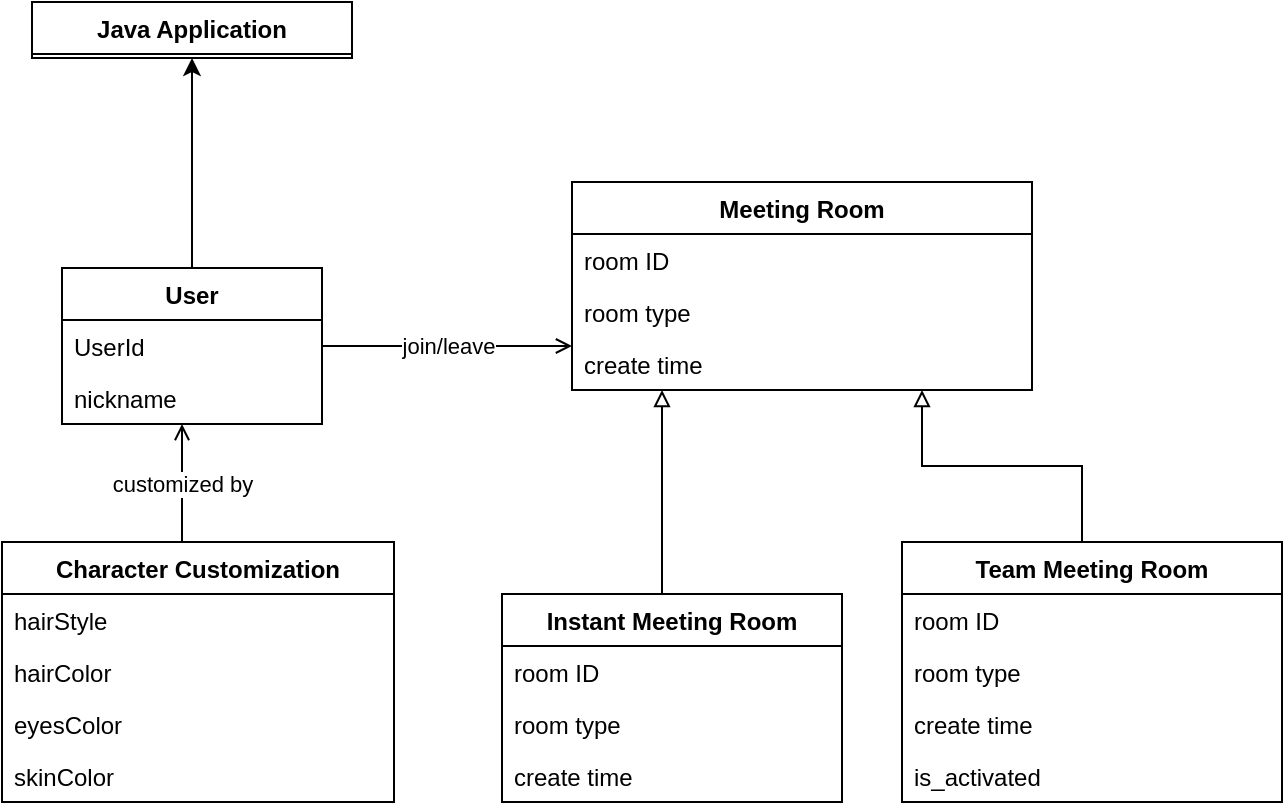 <mxfile version="14.7.6" type="github">
  <diagram id="qNtHvHr-Q_ltwnV1EGBj" name="Page-1">
    <mxGraphModel dx="700" dy="752" grid="1" gridSize="10" guides="1" tooltips="1" connect="1" arrows="1" fold="1" page="1" pageScale="1" pageWidth="827" pageHeight="1169" math="0" shadow="0">
      <root>
        <mxCell id="0" />
        <mxCell id="1" parent="0" />
        <mxCell id="Kb90lWqh0blAMlvWXbu4-127" value="Meeting Room" style="swimlane;fontStyle=1;align=center;verticalAlign=top;childLayout=stackLayout;horizontal=1;startSize=26;horizontalStack=0;resizeParent=1;resizeParentMax=0;resizeLast=0;collapsible=1;marginBottom=0;" parent="1" vertex="1">
          <mxGeometry x="1095" y="110" width="230" height="104" as="geometry" />
        </mxCell>
        <mxCell id="Kb90lWqh0blAMlvWXbu4-128" value="room ID" style="text;strokeColor=none;fillColor=none;align=left;verticalAlign=top;spacingLeft=4;spacingRight=4;overflow=hidden;rotatable=0;points=[[0,0.5],[1,0.5]];portConstraint=eastwest;" parent="Kb90lWqh0blAMlvWXbu4-127" vertex="1">
          <mxGeometry y="26" width="230" height="26" as="geometry" />
        </mxCell>
        <mxCell id="Kb90lWqh0blAMlvWXbu4-129" value="room type" style="text;strokeColor=none;fillColor=none;align=left;verticalAlign=top;spacingLeft=4;spacingRight=4;overflow=hidden;rotatable=0;points=[[0,0.5],[1,0.5]];portConstraint=eastwest;" parent="Kb90lWqh0blAMlvWXbu4-127" vertex="1">
          <mxGeometry y="52" width="230" height="26" as="geometry" />
        </mxCell>
        <mxCell id="Kb90lWqh0blAMlvWXbu4-130" value="create time" style="text;strokeColor=none;fillColor=none;align=left;verticalAlign=top;spacingLeft=4;spacingRight=4;overflow=hidden;rotatable=0;points=[[0,0.5],[1,0.5]];portConstraint=eastwest;" parent="Kb90lWqh0blAMlvWXbu4-127" vertex="1">
          <mxGeometry y="78" width="230" height="26" as="geometry" />
        </mxCell>
        <mxCell id="ZVWljfa0xVSs0D0JrF7P-7" value="Java Application" style="swimlane;fontStyle=1;align=center;verticalAlign=top;childLayout=stackLayout;horizontal=1;startSize=26;horizontalStack=0;resizeParent=1;resizeParentMax=0;resizeLast=0;collapsible=1;marginBottom=0;" parent="1" vertex="1">
          <mxGeometry x="825" y="20" width="160" height="28" as="geometry" />
        </mxCell>
        <mxCell id="ZVWljfa0xVSs0D0JrF7P-14" value="join/leave" style="edgeStyle=orthogonalEdgeStyle;rounded=0;orthogonalLoop=1;jettySize=auto;html=1;endArrow=open;endFill=0;" parent="1" source="ZVWljfa0xVSs0D0JrF7P-11" target="Kb90lWqh0blAMlvWXbu4-127" edge="1">
          <mxGeometry relative="1" as="geometry">
            <Array as="points">
              <mxPoint x="1030" y="192" />
              <mxPoint x="1030" y="192" />
            </Array>
            <mxPoint x="630" y="232" as="targetPoint" />
          </mxGeometry>
        </mxCell>
        <mxCell id="TreWI5ab1jw1S_ldse9P-1" style="edgeStyle=orthogonalEdgeStyle;rounded=0;orthogonalLoop=1;jettySize=auto;html=1;exitX=0.5;exitY=0;exitDx=0;exitDy=0;" parent="1" source="ZVWljfa0xVSs0D0JrF7P-11" target="ZVWljfa0xVSs0D0JrF7P-7" edge="1">
          <mxGeometry relative="1" as="geometry" />
        </mxCell>
        <mxCell id="ZVWljfa0xVSs0D0JrF7P-11" value="User" style="swimlane;fontStyle=1;align=center;verticalAlign=top;childLayout=stackLayout;horizontal=1;startSize=26;horizontalStack=0;resizeParent=1;resizeParentMax=0;resizeLast=0;collapsible=1;marginBottom=0;" parent="1" vertex="1">
          <mxGeometry x="840" y="153" width="130" height="78" as="geometry" />
        </mxCell>
        <mxCell id="82unOVo_6anFtcZ8ufRb-1" value="UserId" style="text;strokeColor=none;fillColor=none;align=left;verticalAlign=top;spacingLeft=4;spacingRight=4;overflow=hidden;rotatable=0;points=[[0,0.5],[1,0.5]];portConstraint=eastwest;" parent="ZVWljfa0xVSs0D0JrF7P-11" vertex="1">
          <mxGeometry y="26" width="130" height="26" as="geometry" />
        </mxCell>
        <mxCell id="ZVWljfa0xVSs0D0JrF7P-44" value="nickname" style="text;strokeColor=none;fillColor=none;align=left;verticalAlign=top;spacingLeft=4;spacingRight=4;overflow=hidden;rotatable=0;points=[[0,0.5],[1,0.5]];portConstraint=eastwest;" parent="ZVWljfa0xVSs0D0JrF7P-11" vertex="1">
          <mxGeometry y="52" width="130" height="26" as="geometry" />
        </mxCell>
        <mxCell id="S7MmiMQ8yjXsU_2ZmJ1n-9" style="edgeStyle=orthogonalEdgeStyle;rounded=0;orthogonalLoop=1;jettySize=auto;html=1;endArrow=block;endFill=0;" parent="1" source="S7MmiMQ8yjXsU_2ZmJ1n-1" target="Kb90lWqh0blAMlvWXbu4-127" edge="1">
          <mxGeometry relative="1" as="geometry">
            <Array as="points">
              <mxPoint x="1140" y="280" />
              <mxPoint x="1140" y="280" />
            </Array>
          </mxGeometry>
        </mxCell>
        <mxCell id="S7MmiMQ8yjXsU_2ZmJ1n-1" value="Instant Meeting Room" style="swimlane;fontStyle=1;align=center;verticalAlign=top;childLayout=stackLayout;horizontal=1;startSize=26;horizontalStack=0;resizeParent=1;resizeParentMax=0;resizeLast=0;collapsible=1;marginBottom=0;" parent="1" vertex="1">
          <mxGeometry x="1060" y="316" width="170" height="104" as="geometry" />
        </mxCell>
        <mxCell id="S7MmiMQ8yjXsU_2ZmJ1n-2" value="room ID" style="text;strokeColor=none;fillColor=none;align=left;verticalAlign=top;spacingLeft=4;spacingRight=4;overflow=hidden;rotatable=0;points=[[0,0.5],[1,0.5]];portConstraint=eastwest;" parent="S7MmiMQ8yjXsU_2ZmJ1n-1" vertex="1">
          <mxGeometry y="26" width="170" height="26" as="geometry" />
        </mxCell>
        <mxCell id="S7MmiMQ8yjXsU_2ZmJ1n-3" value="room type" style="text;strokeColor=none;fillColor=none;align=left;verticalAlign=top;spacingLeft=4;spacingRight=4;overflow=hidden;rotatable=0;points=[[0,0.5],[1,0.5]];portConstraint=eastwest;" parent="S7MmiMQ8yjXsU_2ZmJ1n-1" vertex="1">
          <mxGeometry y="52" width="170" height="26" as="geometry" />
        </mxCell>
        <mxCell id="S7MmiMQ8yjXsU_2ZmJ1n-4" value="create time" style="text;strokeColor=none;fillColor=none;align=left;verticalAlign=top;spacingLeft=4;spacingRight=4;overflow=hidden;rotatable=0;points=[[0,0.5],[1,0.5]];portConstraint=eastwest;" parent="S7MmiMQ8yjXsU_2ZmJ1n-1" vertex="1">
          <mxGeometry y="78" width="170" height="26" as="geometry" />
        </mxCell>
        <mxCell id="S7MmiMQ8yjXsU_2ZmJ1n-10" style="edgeStyle=orthogonalEdgeStyle;rounded=0;orthogonalLoop=1;jettySize=auto;html=1;endArrow=block;endFill=0;" parent="1" source="S7MmiMQ8yjXsU_2ZmJ1n-5" target="Kb90lWqh0blAMlvWXbu4-127" edge="1">
          <mxGeometry relative="1" as="geometry">
            <Array as="points">
              <mxPoint x="1350" y="252" />
              <mxPoint x="1270" y="252" />
            </Array>
          </mxGeometry>
        </mxCell>
        <mxCell id="S7MmiMQ8yjXsU_2ZmJ1n-5" value="Team Meeting Room" style="swimlane;fontStyle=1;align=center;verticalAlign=top;childLayout=stackLayout;horizontal=1;startSize=26;horizontalStack=0;resizeParent=1;resizeParentMax=0;resizeLast=0;collapsible=1;marginBottom=0;" parent="1" vertex="1">
          <mxGeometry x="1260" y="290" width="190" height="130" as="geometry" />
        </mxCell>
        <mxCell id="S7MmiMQ8yjXsU_2ZmJ1n-6" value="room ID" style="text;strokeColor=none;fillColor=none;align=left;verticalAlign=top;spacingLeft=4;spacingRight=4;overflow=hidden;rotatable=0;points=[[0,0.5],[1,0.5]];portConstraint=eastwest;" parent="S7MmiMQ8yjXsU_2ZmJ1n-5" vertex="1">
          <mxGeometry y="26" width="190" height="26" as="geometry" />
        </mxCell>
        <mxCell id="S7MmiMQ8yjXsU_2ZmJ1n-7" value="room type" style="text;strokeColor=none;fillColor=none;align=left;verticalAlign=top;spacingLeft=4;spacingRight=4;overflow=hidden;rotatable=0;points=[[0,0.5],[1,0.5]];portConstraint=eastwest;" parent="S7MmiMQ8yjXsU_2ZmJ1n-5" vertex="1">
          <mxGeometry y="52" width="190" height="26" as="geometry" />
        </mxCell>
        <mxCell id="S7MmiMQ8yjXsU_2ZmJ1n-8" value="create time" style="text;strokeColor=none;fillColor=none;align=left;verticalAlign=top;spacingLeft=4;spacingRight=4;overflow=hidden;rotatable=0;points=[[0,0.5],[1,0.5]];portConstraint=eastwest;" parent="S7MmiMQ8yjXsU_2ZmJ1n-5" vertex="1">
          <mxGeometry y="78" width="190" height="26" as="geometry" />
        </mxCell>
        <mxCell id="S7MmiMQ8yjXsU_2ZmJ1n-17" value="is_activated" style="text;strokeColor=none;fillColor=none;align=left;verticalAlign=top;spacingLeft=4;spacingRight=4;overflow=hidden;rotatable=0;points=[[0,0.5],[1,0.5]];portConstraint=eastwest;" parent="S7MmiMQ8yjXsU_2ZmJ1n-5" vertex="1">
          <mxGeometry y="104" width="190" height="26" as="geometry" />
        </mxCell>
        <mxCell id="S7MmiMQ8yjXsU_2ZmJ1n-16" value="customized by" style="edgeStyle=orthogonalEdgeStyle;rounded=0;orthogonalLoop=1;jettySize=auto;html=1;endArrow=open;endFill=0;" parent="1" source="S7MmiMQ8yjXsU_2ZmJ1n-11" target="ZVWljfa0xVSs0D0JrF7P-11" edge="1">
          <mxGeometry relative="1" as="geometry">
            <Array as="points">
              <mxPoint x="900" y="260" />
              <mxPoint x="900" y="260" />
            </Array>
          </mxGeometry>
        </mxCell>
        <mxCell id="S7MmiMQ8yjXsU_2ZmJ1n-11" value="Character Customization" style="swimlane;fontStyle=1;align=center;verticalAlign=top;childLayout=stackLayout;horizontal=1;startSize=26;horizontalStack=0;resizeParent=1;resizeParentMax=0;resizeLast=0;collapsible=1;marginBottom=0;" parent="1" vertex="1">
          <mxGeometry x="810" y="290" width="196" height="130" as="geometry" />
        </mxCell>
        <mxCell id="S7MmiMQ8yjXsU_2ZmJ1n-12" value="hairStyle" style="text;strokeColor=none;fillColor=none;align=left;verticalAlign=top;spacingLeft=4;spacingRight=4;overflow=hidden;rotatable=0;points=[[0,0.5],[1,0.5]];portConstraint=eastwest;" parent="S7MmiMQ8yjXsU_2ZmJ1n-11" vertex="1">
          <mxGeometry y="26" width="196" height="26" as="geometry" />
        </mxCell>
        <mxCell id="S7MmiMQ8yjXsU_2ZmJ1n-13" value="hairColor" style="text;strokeColor=none;fillColor=none;align=left;verticalAlign=top;spacingLeft=4;spacingRight=4;overflow=hidden;rotatable=0;points=[[0,0.5],[1,0.5]];portConstraint=eastwest;" parent="S7MmiMQ8yjXsU_2ZmJ1n-11" vertex="1">
          <mxGeometry y="52" width="196" height="26" as="geometry" />
        </mxCell>
        <mxCell id="S7MmiMQ8yjXsU_2ZmJ1n-14" value="eyesColor" style="text;strokeColor=none;fillColor=none;align=left;verticalAlign=top;spacingLeft=4;spacingRight=4;overflow=hidden;rotatable=0;points=[[0,0.5],[1,0.5]];portConstraint=eastwest;" parent="S7MmiMQ8yjXsU_2ZmJ1n-11" vertex="1">
          <mxGeometry y="78" width="196" height="26" as="geometry" />
        </mxCell>
        <mxCell id="S7MmiMQ8yjXsU_2ZmJ1n-15" value="skinColor" style="text;strokeColor=none;fillColor=none;align=left;verticalAlign=top;spacingLeft=4;spacingRight=4;overflow=hidden;rotatable=0;points=[[0,0.5],[1,0.5]];portConstraint=eastwest;" parent="S7MmiMQ8yjXsU_2ZmJ1n-11" vertex="1">
          <mxGeometry y="104" width="196" height="26" as="geometry" />
        </mxCell>
      </root>
    </mxGraphModel>
  </diagram>
</mxfile>
